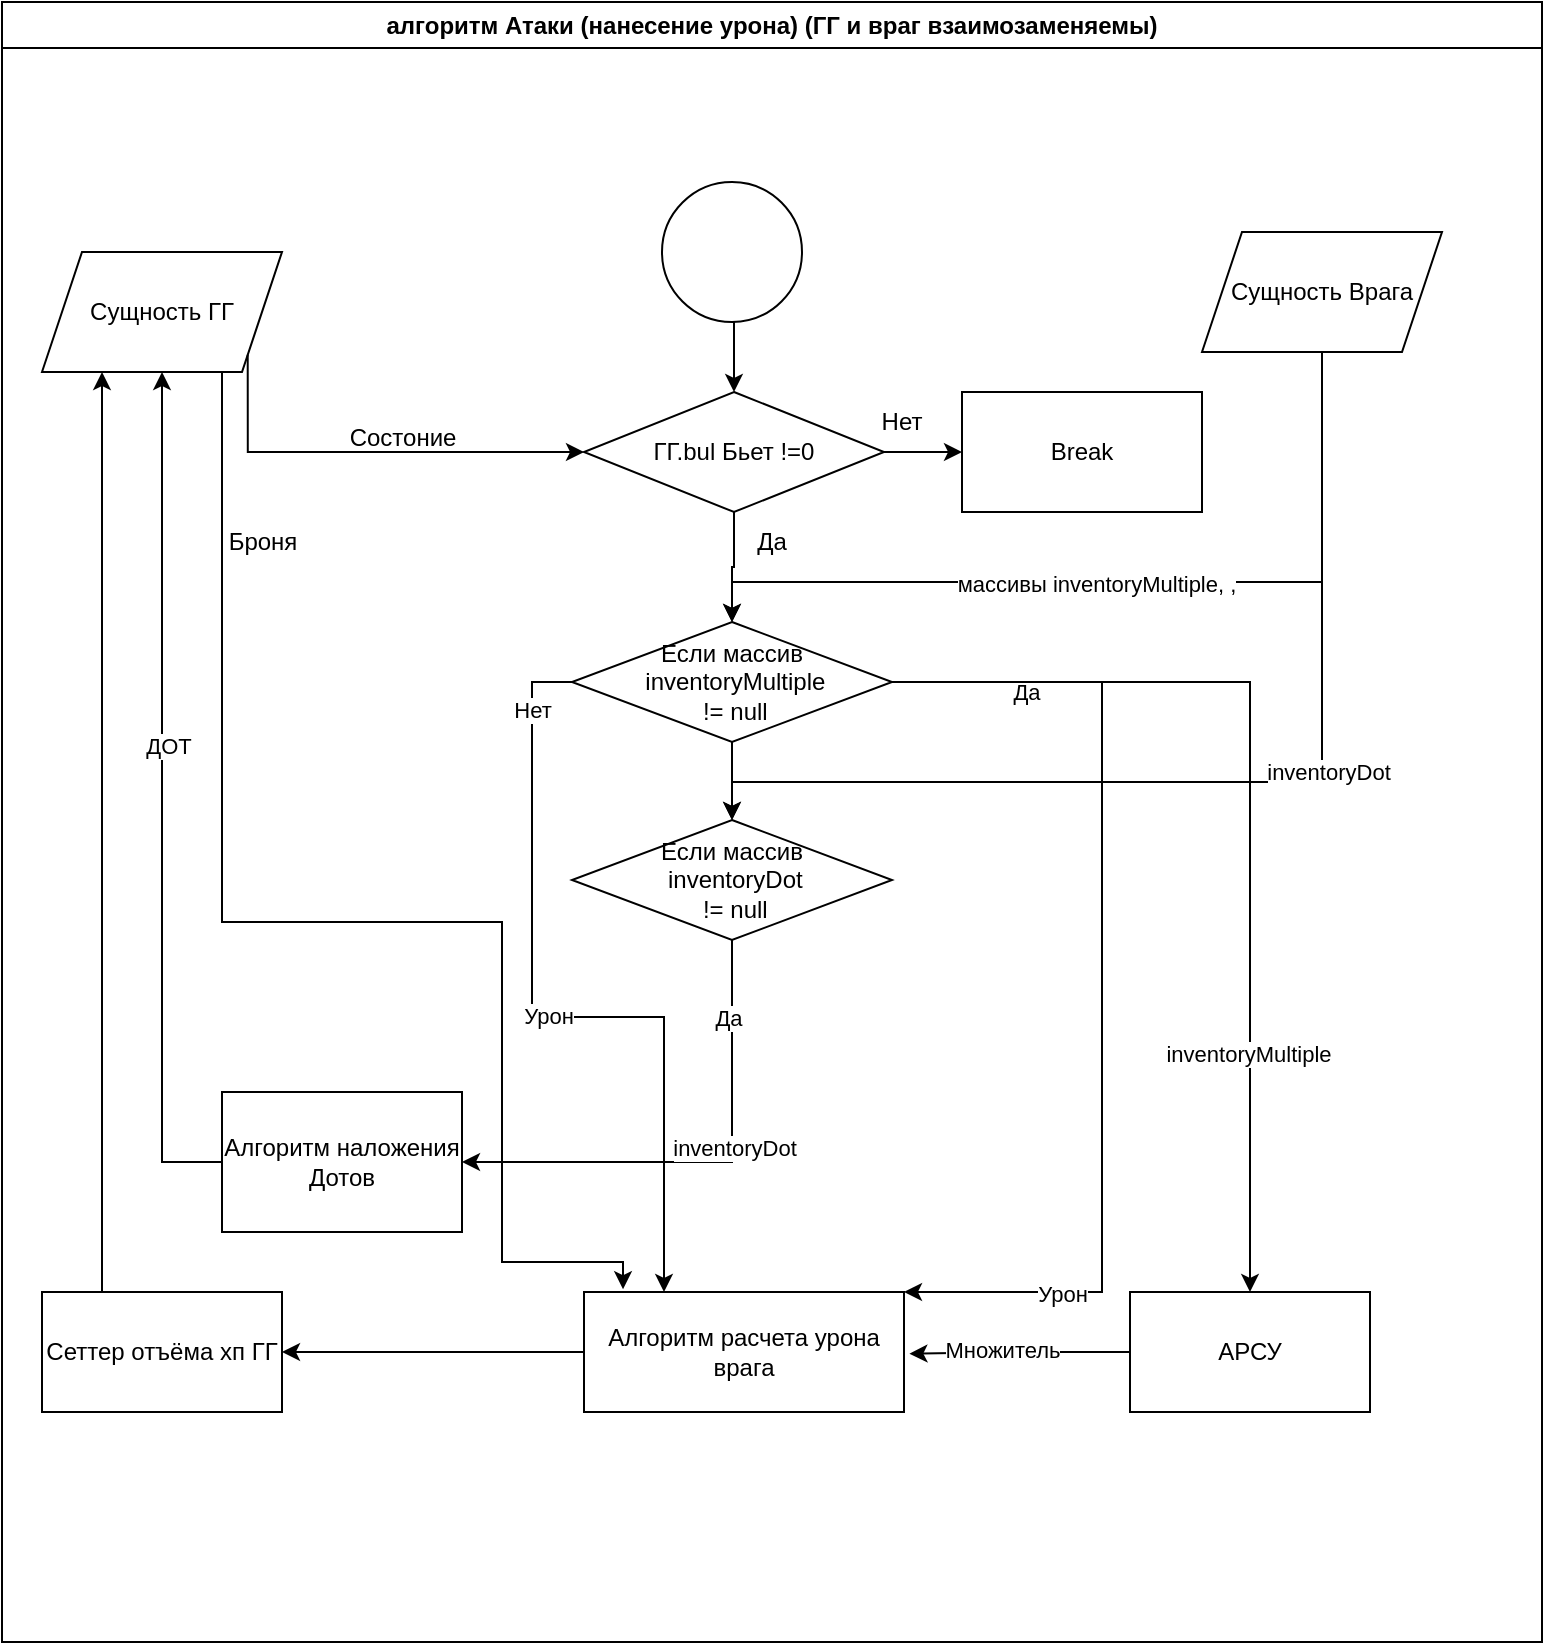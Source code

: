 <mxfile version="22.1.16" type="device">
  <diagram name="Страница — 1" id="x3ASPkyUIjZy-x1FBZUD">
    <mxGraphModel dx="2227" dy="-5006" grid="1" gridSize="10" guides="1" tooltips="1" connect="1" arrows="1" fold="1" page="1" pageScale="1" pageWidth="827" pageHeight="1169" math="0" shadow="0">
      <root>
        <mxCell id="0" />
        <mxCell id="1" parent="0" />
        <mxCell id="8_T74Xt0qUnq9rnjdWRC-360" value="" style="group" vertex="1" connectable="0" parent="1">
          <mxGeometry x="-580" y="6190" width="770" height="820" as="geometry" />
        </mxCell>
        <mxCell id="8_T74Xt0qUnq9rnjdWRC-361" value="алгоритм Атаки (нанесение урона) (ГГ и враг взаимозаменяемы)" style="swimlane;whiteSpace=wrap;html=1;startSize=23;container=0;" vertex="1" parent="8_T74Xt0qUnq9rnjdWRC-360">
          <mxGeometry width="770" height="820" as="geometry" />
        </mxCell>
        <mxCell id="8_T74Xt0qUnq9rnjdWRC-362" value="Если массив&lt;br&gt;&amp;nbsp;inventoryMultiple&lt;br&gt;&amp;nbsp;!= null" style="shape=rhombus;perimeter=rhombusPerimeter;whiteSpace=wrap;html=1;align=center;container=0;" vertex="1" parent="8_T74Xt0qUnq9rnjdWRC-361">
          <mxGeometry x="285" y="310" width="160" height="60" as="geometry" />
        </mxCell>
        <mxCell id="8_T74Xt0qUnq9rnjdWRC-363" value="Если массив&lt;br&gt;&amp;nbsp;inventoryDot&lt;br&gt;&amp;nbsp;!= null" style="shape=rhombus;perimeter=rhombusPerimeter;whiteSpace=wrap;html=1;align=center;container=0;" vertex="1" parent="8_T74Xt0qUnq9rnjdWRC-361">
          <mxGeometry x="285" y="409" width="160" height="60" as="geometry" />
        </mxCell>
        <mxCell id="8_T74Xt0qUnq9rnjdWRC-364" style="edgeStyle=orthogonalEdgeStyle;rounded=0;orthogonalLoop=1;jettySize=auto;html=1;exitX=0.5;exitY=1;exitDx=0;exitDy=0;" edge="1" parent="8_T74Xt0qUnq9rnjdWRC-361" source="8_T74Xt0qUnq9rnjdWRC-362" target="8_T74Xt0qUnq9rnjdWRC-363">
          <mxGeometry relative="1" as="geometry" />
        </mxCell>
        <mxCell id="8_T74Xt0qUnq9rnjdWRC-365" value="" style="ellipse;whiteSpace=wrap;html=1;aspect=fixed;" vertex="1" parent="8_T74Xt0qUnq9rnjdWRC-361">
          <mxGeometry x="330" y="90" width="70" height="70" as="geometry" />
        </mxCell>
        <mxCell id="8_T74Xt0qUnq9rnjdWRC-366" value="Сущность ГГ" style="shape=parallelogram;perimeter=parallelogramPerimeter;whiteSpace=wrap;html=1;fixedSize=1;container=0;" vertex="1" parent="8_T74Xt0qUnq9rnjdWRC-361">
          <mxGeometry x="20" y="125" width="120" height="60" as="geometry" />
        </mxCell>
        <mxCell id="8_T74Xt0qUnq9rnjdWRC-367" style="edgeStyle=orthogonalEdgeStyle;rounded=0;orthogonalLoop=1;jettySize=auto;html=1;exitX=0.25;exitY=0;exitDx=0;exitDy=0;entryX=0.25;entryY=1;entryDx=0;entryDy=0;" edge="1" parent="8_T74Xt0qUnq9rnjdWRC-361" source="8_T74Xt0qUnq9rnjdWRC-372" target="8_T74Xt0qUnq9rnjdWRC-366">
          <mxGeometry relative="1" as="geometry" />
        </mxCell>
        <mxCell id="8_T74Xt0qUnq9rnjdWRC-368" style="edgeStyle=orthogonalEdgeStyle;rounded=0;orthogonalLoop=1;jettySize=auto;html=1;exitX=0;exitY=0.5;exitDx=0;exitDy=0;entryX=0.5;entryY=1;entryDx=0;entryDy=0;" edge="1" parent="8_T74Xt0qUnq9rnjdWRC-361" source="8_T74Xt0qUnq9rnjdWRC-379" target="8_T74Xt0qUnq9rnjdWRC-366">
          <mxGeometry relative="1" as="geometry" />
        </mxCell>
        <mxCell id="8_T74Xt0qUnq9rnjdWRC-369" value="ДОТ" style="edgeLabel;html=1;align=center;verticalAlign=middle;resizable=0;points=[];container=0;" vertex="1" connectable="0" parent="8_T74Xt0qUnq9rnjdWRC-368">
          <mxGeometry x="0.119" y="-3" relative="1" as="geometry">
            <mxPoint as="offset" />
          </mxGeometry>
        </mxCell>
        <mxCell id="8_T74Xt0qUnq9rnjdWRC-370" value="Броня" style="text;html=1;align=center;verticalAlign=middle;resizable=0;points=[];autosize=1;strokeColor=none;fillColor=none;container=0;" vertex="1" parent="8_T74Xt0qUnq9rnjdWRC-361">
          <mxGeometry x="100" y="255" width="60" height="30" as="geometry" />
        </mxCell>
        <mxCell id="8_T74Xt0qUnq9rnjdWRC-371" value="Состоние" style="text;html=1;align=center;verticalAlign=middle;resizable=0;points=[];autosize=1;strokeColor=none;fillColor=none;container=0;" vertex="1" parent="8_T74Xt0qUnq9rnjdWRC-361">
          <mxGeometry x="160" y="203" width="80" height="30" as="geometry" />
        </mxCell>
        <mxCell id="8_T74Xt0qUnq9rnjdWRC-372" value="Сеттер отъёма хп ГГ" style="rounded=0;whiteSpace=wrap;html=1;container=0;" vertex="1" parent="8_T74Xt0qUnq9rnjdWRC-361">
          <mxGeometry x="20" y="645" width="120" height="60" as="geometry" />
        </mxCell>
        <mxCell id="8_T74Xt0qUnq9rnjdWRC-373" value="Алгоритм расчета урона врага" style="rounded=0;whiteSpace=wrap;html=1;container=0;" vertex="1" parent="8_T74Xt0qUnq9rnjdWRC-361">
          <mxGeometry x="291" y="645" width="160" height="60" as="geometry" />
        </mxCell>
        <mxCell id="8_T74Xt0qUnq9rnjdWRC-374" style="edgeStyle=orthogonalEdgeStyle;rounded=0;orthogonalLoop=1;jettySize=auto;html=1;exitX=0.75;exitY=1;exitDx=0;exitDy=0;entryX=0.122;entryY=-0.023;entryDx=0;entryDy=0;entryPerimeter=0;" edge="1" parent="8_T74Xt0qUnq9rnjdWRC-361" source="8_T74Xt0qUnq9rnjdWRC-366" target="8_T74Xt0qUnq9rnjdWRC-373">
          <mxGeometry relative="1" as="geometry">
            <Array as="points">
              <mxPoint x="110" y="460" />
              <mxPoint x="250" y="460" />
              <mxPoint x="250" y="630" />
              <mxPoint x="311" y="630" />
            </Array>
          </mxGeometry>
        </mxCell>
        <mxCell id="8_T74Xt0qUnq9rnjdWRC-375" style="edgeStyle=orthogonalEdgeStyle;rounded=0;orthogonalLoop=1;jettySize=auto;html=1;exitX=0;exitY=0.5;exitDx=0;exitDy=0;entryX=1;entryY=0.5;entryDx=0;entryDy=0;" edge="1" parent="8_T74Xt0qUnq9rnjdWRC-361" source="8_T74Xt0qUnq9rnjdWRC-373" target="8_T74Xt0qUnq9rnjdWRC-372">
          <mxGeometry relative="1" as="geometry" />
        </mxCell>
        <mxCell id="8_T74Xt0qUnq9rnjdWRC-376" value="АРСУ" style="rounded=0;whiteSpace=wrap;html=1;container=0;" vertex="1" parent="8_T74Xt0qUnq9rnjdWRC-361">
          <mxGeometry x="564" y="645" width="120" height="60" as="geometry" />
        </mxCell>
        <mxCell id="8_T74Xt0qUnq9rnjdWRC-377" style="edgeStyle=orthogonalEdgeStyle;rounded=0;orthogonalLoop=1;jettySize=auto;html=1;exitX=0;exitY=0.5;exitDx=0;exitDy=0;entryX=1.017;entryY=0.515;entryDx=0;entryDy=0;entryPerimeter=0;" edge="1" parent="8_T74Xt0qUnq9rnjdWRC-361" source="8_T74Xt0qUnq9rnjdWRC-376" target="8_T74Xt0qUnq9rnjdWRC-373">
          <mxGeometry relative="1" as="geometry" />
        </mxCell>
        <mxCell id="8_T74Xt0qUnq9rnjdWRC-378" value="Множитель" style="edgeLabel;html=1;align=center;verticalAlign=middle;resizable=0;points=[];container=0;" vertex="1" connectable="0" parent="8_T74Xt0qUnq9rnjdWRC-377">
          <mxGeometry x="0.167" y="-2" relative="1" as="geometry">
            <mxPoint as="offset" />
          </mxGeometry>
        </mxCell>
        <mxCell id="8_T74Xt0qUnq9rnjdWRC-379" value="Алгоритм наложения Дотов" style="rounded=0;whiteSpace=wrap;html=1;container=0;" vertex="1" parent="8_T74Xt0qUnq9rnjdWRC-361">
          <mxGeometry x="110" y="545" width="120" height="70" as="geometry" />
        </mxCell>
        <mxCell id="8_T74Xt0qUnq9rnjdWRC-380" style="edgeStyle=orthogonalEdgeStyle;rounded=0;orthogonalLoop=1;jettySize=auto;html=1;entryX=0.5;entryY=0;entryDx=0;entryDy=0;exitX=1;exitY=0.5;exitDx=0;exitDy=0;" edge="1" parent="8_T74Xt0qUnq9rnjdWRC-361" source="8_T74Xt0qUnq9rnjdWRC-362" target="8_T74Xt0qUnq9rnjdWRC-376">
          <mxGeometry relative="1" as="geometry">
            <Array as="points">
              <mxPoint x="624" y="340" />
            </Array>
            <mxPoint x="490" y="350" as="sourcePoint" />
          </mxGeometry>
        </mxCell>
        <mxCell id="8_T74Xt0qUnq9rnjdWRC-381" value="Да" style="edgeLabel;html=1;align=center;verticalAlign=middle;resizable=0;points=[];container=0;" vertex="1" connectable="0" parent="8_T74Xt0qUnq9rnjdWRC-380">
          <mxGeometry x="-0.409" y="-1" relative="1" as="geometry">
            <mxPoint x="-76" y="4" as="offset" />
          </mxGeometry>
        </mxCell>
        <mxCell id="8_T74Xt0qUnq9rnjdWRC-382" value="inventoryMultiple" style="edgeLabel;html=1;align=center;verticalAlign=middle;resizable=0;points=[];container=0;" vertex="1" connectable="0" parent="8_T74Xt0qUnq9rnjdWRC-380">
          <mxGeometry x="0.162" y="-1" relative="1" as="geometry">
            <mxPoint y="84" as="offset" />
          </mxGeometry>
        </mxCell>
        <mxCell id="8_T74Xt0qUnq9rnjdWRC-383" style="edgeStyle=orthogonalEdgeStyle;rounded=0;orthogonalLoop=1;jettySize=auto;html=1;exitX=1;exitY=1;exitDx=0;exitDy=0;entryX=0;entryY=0.5;entryDx=0;entryDy=0;" edge="1" parent="8_T74Xt0qUnq9rnjdWRC-361" source="8_T74Xt0qUnq9rnjdWRC-366" target="8_T74Xt0qUnq9rnjdWRC-391">
          <mxGeometry relative="1" as="geometry">
            <Array as="points">
              <mxPoint x="123" y="225" />
            </Array>
          </mxGeometry>
        </mxCell>
        <mxCell id="8_T74Xt0qUnq9rnjdWRC-384" style="edgeStyle=orthogonalEdgeStyle;rounded=0;orthogonalLoop=1;jettySize=auto;html=1;exitX=0.5;exitY=1;exitDx=0;exitDy=0;entryX=1;entryY=0.5;entryDx=0;entryDy=0;" edge="1" parent="8_T74Xt0qUnq9rnjdWRC-361" source="8_T74Xt0qUnq9rnjdWRC-363" target="8_T74Xt0qUnq9rnjdWRC-379">
          <mxGeometry relative="1" as="geometry" />
        </mxCell>
        <mxCell id="8_T74Xt0qUnq9rnjdWRC-385" value="Да" style="edgeLabel;html=1;align=center;verticalAlign=middle;resizable=0;points=[];container=0;" vertex="1" connectable="0" parent="8_T74Xt0qUnq9rnjdWRC-384">
          <mxGeometry x="-0.681" y="-2" relative="1" as="geometry">
            <mxPoint as="offset" />
          </mxGeometry>
        </mxCell>
        <mxCell id="8_T74Xt0qUnq9rnjdWRC-386" value="inventoryDot" style="edgeLabel;html=1;align=center;verticalAlign=middle;resizable=0;points=[];" vertex="1" connectable="0" parent="8_T74Xt0qUnq9rnjdWRC-384">
          <mxGeometry x="-0.156" y="1" relative="1" as="geometry">
            <mxPoint as="offset" />
          </mxGeometry>
        </mxCell>
        <mxCell id="8_T74Xt0qUnq9rnjdWRC-387" style="edgeStyle=orthogonalEdgeStyle;rounded=0;orthogonalLoop=1;jettySize=auto;html=1;exitX=0;exitY=0.5;exitDx=0;exitDy=0;entryX=0.25;entryY=0;entryDx=0;entryDy=0;" edge="1" parent="8_T74Xt0qUnq9rnjdWRC-361" source="8_T74Xt0qUnq9rnjdWRC-362" target="8_T74Xt0qUnq9rnjdWRC-373">
          <mxGeometry relative="1" as="geometry" />
        </mxCell>
        <mxCell id="8_T74Xt0qUnq9rnjdWRC-388" value="Нет" style="edgeLabel;html=1;align=center;verticalAlign=middle;resizable=0;points=[];container=0;" vertex="1" connectable="0" parent="8_T74Xt0qUnq9rnjdWRC-387">
          <mxGeometry x="-0.826" y="-1" relative="1" as="geometry">
            <mxPoint x="1" as="offset" />
          </mxGeometry>
        </mxCell>
        <mxCell id="8_T74Xt0qUnq9rnjdWRC-389" value="Урон" style="edgeLabel;html=1;align=center;verticalAlign=middle;resizable=0;points=[];container=0;" vertex="1" connectable="0" parent="8_T74Xt0qUnq9rnjdWRC-387">
          <mxGeometry x="-0.0" relative="1" as="geometry">
            <mxPoint y="-1" as="offset" />
          </mxGeometry>
        </mxCell>
        <mxCell id="8_T74Xt0qUnq9rnjdWRC-390" style="edgeStyle=orthogonalEdgeStyle;rounded=0;orthogonalLoop=1;jettySize=auto;html=1;exitX=0.5;exitY=1;exitDx=0;exitDy=0;entryX=0.5;entryY=0;entryDx=0;entryDy=0;" edge="1" parent="8_T74Xt0qUnq9rnjdWRC-361" source="8_T74Xt0qUnq9rnjdWRC-391" target="8_T74Xt0qUnq9rnjdWRC-362">
          <mxGeometry relative="1" as="geometry" />
        </mxCell>
        <mxCell id="8_T74Xt0qUnq9rnjdWRC-391" value="ГГ.bul Бьет !=0" style="shape=rhombus;perimeter=rhombusPerimeter;whiteSpace=wrap;html=1;align=center;container=0;" vertex="1" parent="8_T74Xt0qUnq9rnjdWRC-361">
          <mxGeometry x="291" y="195" width="150" height="60" as="geometry" />
        </mxCell>
        <mxCell id="8_T74Xt0qUnq9rnjdWRC-392" value="Да" style="text;html=1;strokeColor=none;fillColor=none;align=center;verticalAlign=middle;whiteSpace=wrap;rounded=0;container=0;" vertex="1" parent="8_T74Xt0qUnq9rnjdWRC-361">
          <mxGeometry x="355" y="255" width="60" height="30" as="geometry" />
        </mxCell>
        <mxCell id="8_T74Xt0qUnq9rnjdWRC-393" value="Сущность Врага" style="shape=parallelogram;perimeter=parallelogramPerimeter;whiteSpace=wrap;html=1;fixedSize=1;container=0;" vertex="1" parent="8_T74Xt0qUnq9rnjdWRC-361">
          <mxGeometry x="600" y="115" width="120" height="60" as="geometry" />
        </mxCell>
        <mxCell id="8_T74Xt0qUnq9rnjdWRC-394" value="Break" style="rounded=0;whiteSpace=wrap;html=1;container=0;" vertex="1" parent="8_T74Xt0qUnq9rnjdWRC-361">
          <mxGeometry x="480" y="194.999" width="120" height="60" as="geometry" />
        </mxCell>
        <mxCell id="8_T74Xt0qUnq9rnjdWRC-395" style="edgeStyle=orthogonalEdgeStyle;rounded=0;orthogonalLoop=1;jettySize=auto;html=1;exitX=1;exitY=0.5;exitDx=0;exitDy=0;" edge="1" parent="8_T74Xt0qUnq9rnjdWRC-361" source="8_T74Xt0qUnq9rnjdWRC-391" target="8_T74Xt0qUnq9rnjdWRC-394">
          <mxGeometry relative="1" as="geometry">
            <mxPoint x="490" y="224.919" as="targetPoint" />
          </mxGeometry>
        </mxCell>
        <mxCell id="8_T74Xt0qUnq9rnjdWRC-396" value="Нет" style="text;html=1;strokeColor=none;fillColor=none;align=center;verticalAlign=middle;whiteSpace=wrap;rounded=0;container=0;" vertex="1" parent="8_T74Xt0qUnq9rnjdWRC-361">
          <mxGeometry x="420" y="195" width="60" height="30" as="geometry" />
        </mxCell>
        <mxCell id="8_T74Xt0qUnq9rnjdWRC-397" style="edgeStyle=orthogonalEdgeStyle;rounded=0;orthogonalLoop=1;jettySize=auto;html=1;exitX=0.5;exitY=1;exitDx=0;exitDy=0;entryX=0.5;entryY=0;entryDx=0;entryDy=0;" edge="1" parent="8_T74Xt0qUnq9rnjdWRC-361" source="8_T74Xt0qUnq9rnjdWRC-393" target="8_T74Xt0qUnq9rnjdWRC-362">
          <mxGeometry relative="1" as="geometry">
            <mxPoint x="630" y="225" as="targetPoint" />
            <Array as="points">
              <mxPoint x="660" y="290" />
              <mxPoint x="365" y="290" />
            </Array>
          </mxGeometry>
        </mxCell>
        <mxCell id="8_T74Xt0qUnq9rnjdWRC-398" value="массивы&amp;nbsp;inventoryMultiple, ," style="edgeLabel;html=1;align=center;verticalAlign=middle;resizable=0;points=[];container=0;" vertex="1" connectable="0" parent="8_T74Xt0qUnq9rnjdWRC-397">
          <mxGeometry x="-0.393" y="-1" relative="1" as="geometry">
            <mxPoint x="-98" y="2" as="offset" />
          </mxGeometry>
        </mxCell>
        <mxCell id="8_T74Xt0qUnq9rnjdWRC-399" style="edgeStyle=orthogonalEdgeStyle;rounded=0;orthogonalLoop=1;jettySize=auto;html=1;exitX=0.5;exitY=1;exitDx=0;exitDy=0;entryX=0.5;entryY=0;entryDx=0;entryDy=0;" edge="1" parent="8_T74Xt0qUnq9rnjdWRC-361" source="8_T74Xt0qUnq9rnjdWRC-393" target="8_T74Xt0qUnq9rnjdWRC-363">
          <mxGeometry relative="1" as="geometry">
            <mxPoint x="1000" y="285" as="targetPoint" />
            <Array as="points">
              <mxPoint x="660" y="390" />
              <mxPoint x="365" y="390" />
            </Array>
          </mxGeometry>
        </mxCell>
        <mxCell id="8_T74Xt0qUnq9rnjdWRC-400" value="inventoryDot" style="edgeLabel;html=1;align=center;verticalAlign=middle;resizable=0;points=[];container=0;" vertex="1" connectable="0" parent="8_T74Xt0qUnq9rnjdWRC-399">
          <mxGeometry x="-0.207" y="2" relative="1" as="geometry">
            <mxPoint x="1" as="offset" />
          </mxGeometry>
        </mxCell>
        <mxCell id="8_T74Xt0qUnq9rnjdWRC-401" style="edgeStyle=orthogonalEdgeStyle;rounded=0;orthogonalLoop=1;jettySize=auto;html=1;exitX=1;exitY=0.5;exitDx=0;exitDy=0;entryX=1;entryY=0;entryDx=0;entryDy=0;" edge="1" parent="8_T74Xt0qUnq9rnjdWRC-361" source="8_T74Xt0qUnq9rnjdWRC-362" target="8_T74Xt0qUnq9rnjdWRC-373">
          <mxGeometry relative="1" as="geometry">
            <Array as="points">
              <mxPoint x="550" y="340" />
              <mxPoint x="550" y="645" />
            </Array>
          </mxGeometry>
        </mxCell>
        <mxCell id="8_T74Xt0qUnq9rnjdWRC-402" value="Урон" style="edgeLabel;html=1;align=center;verticalAlign=middle;resizable=0;points=[];" vertex="1" connectable="0" parent="8_T74Xt0qUnq9rnjdWRC-401">
          <mxGeometry x="0.692" y="1" relative="1" as="geometry">
            <mxPoint as="offset" />
          </mxGeometry>
        </mxCell>
        <mxCell id="8_T74Xt0qUnq9rnjdWRC-403" style="edgeStyle=orthogonalEdgeStyle;rounded=0;orthogonalLoop=1;jettySize=auto;html=1;exitX=0.5;exitY=1;exitDx=0;exitDy=0;entryX=0.5;entryY=0;entryDx=0;entryDy=0;" edge="1" parent="8_T74Xt0qUnq9rnjdWRC-361" source="8_T74Xt0qUnq9rnjdWRC-365" target="8_T74Xt0qUnq9rnjdWRC-391">
          <mxGeometry relative="1" as="geometry" />
        </mxCell>
      </root>
    </mxGraphModel>
  </diagram>
</mxfile>
